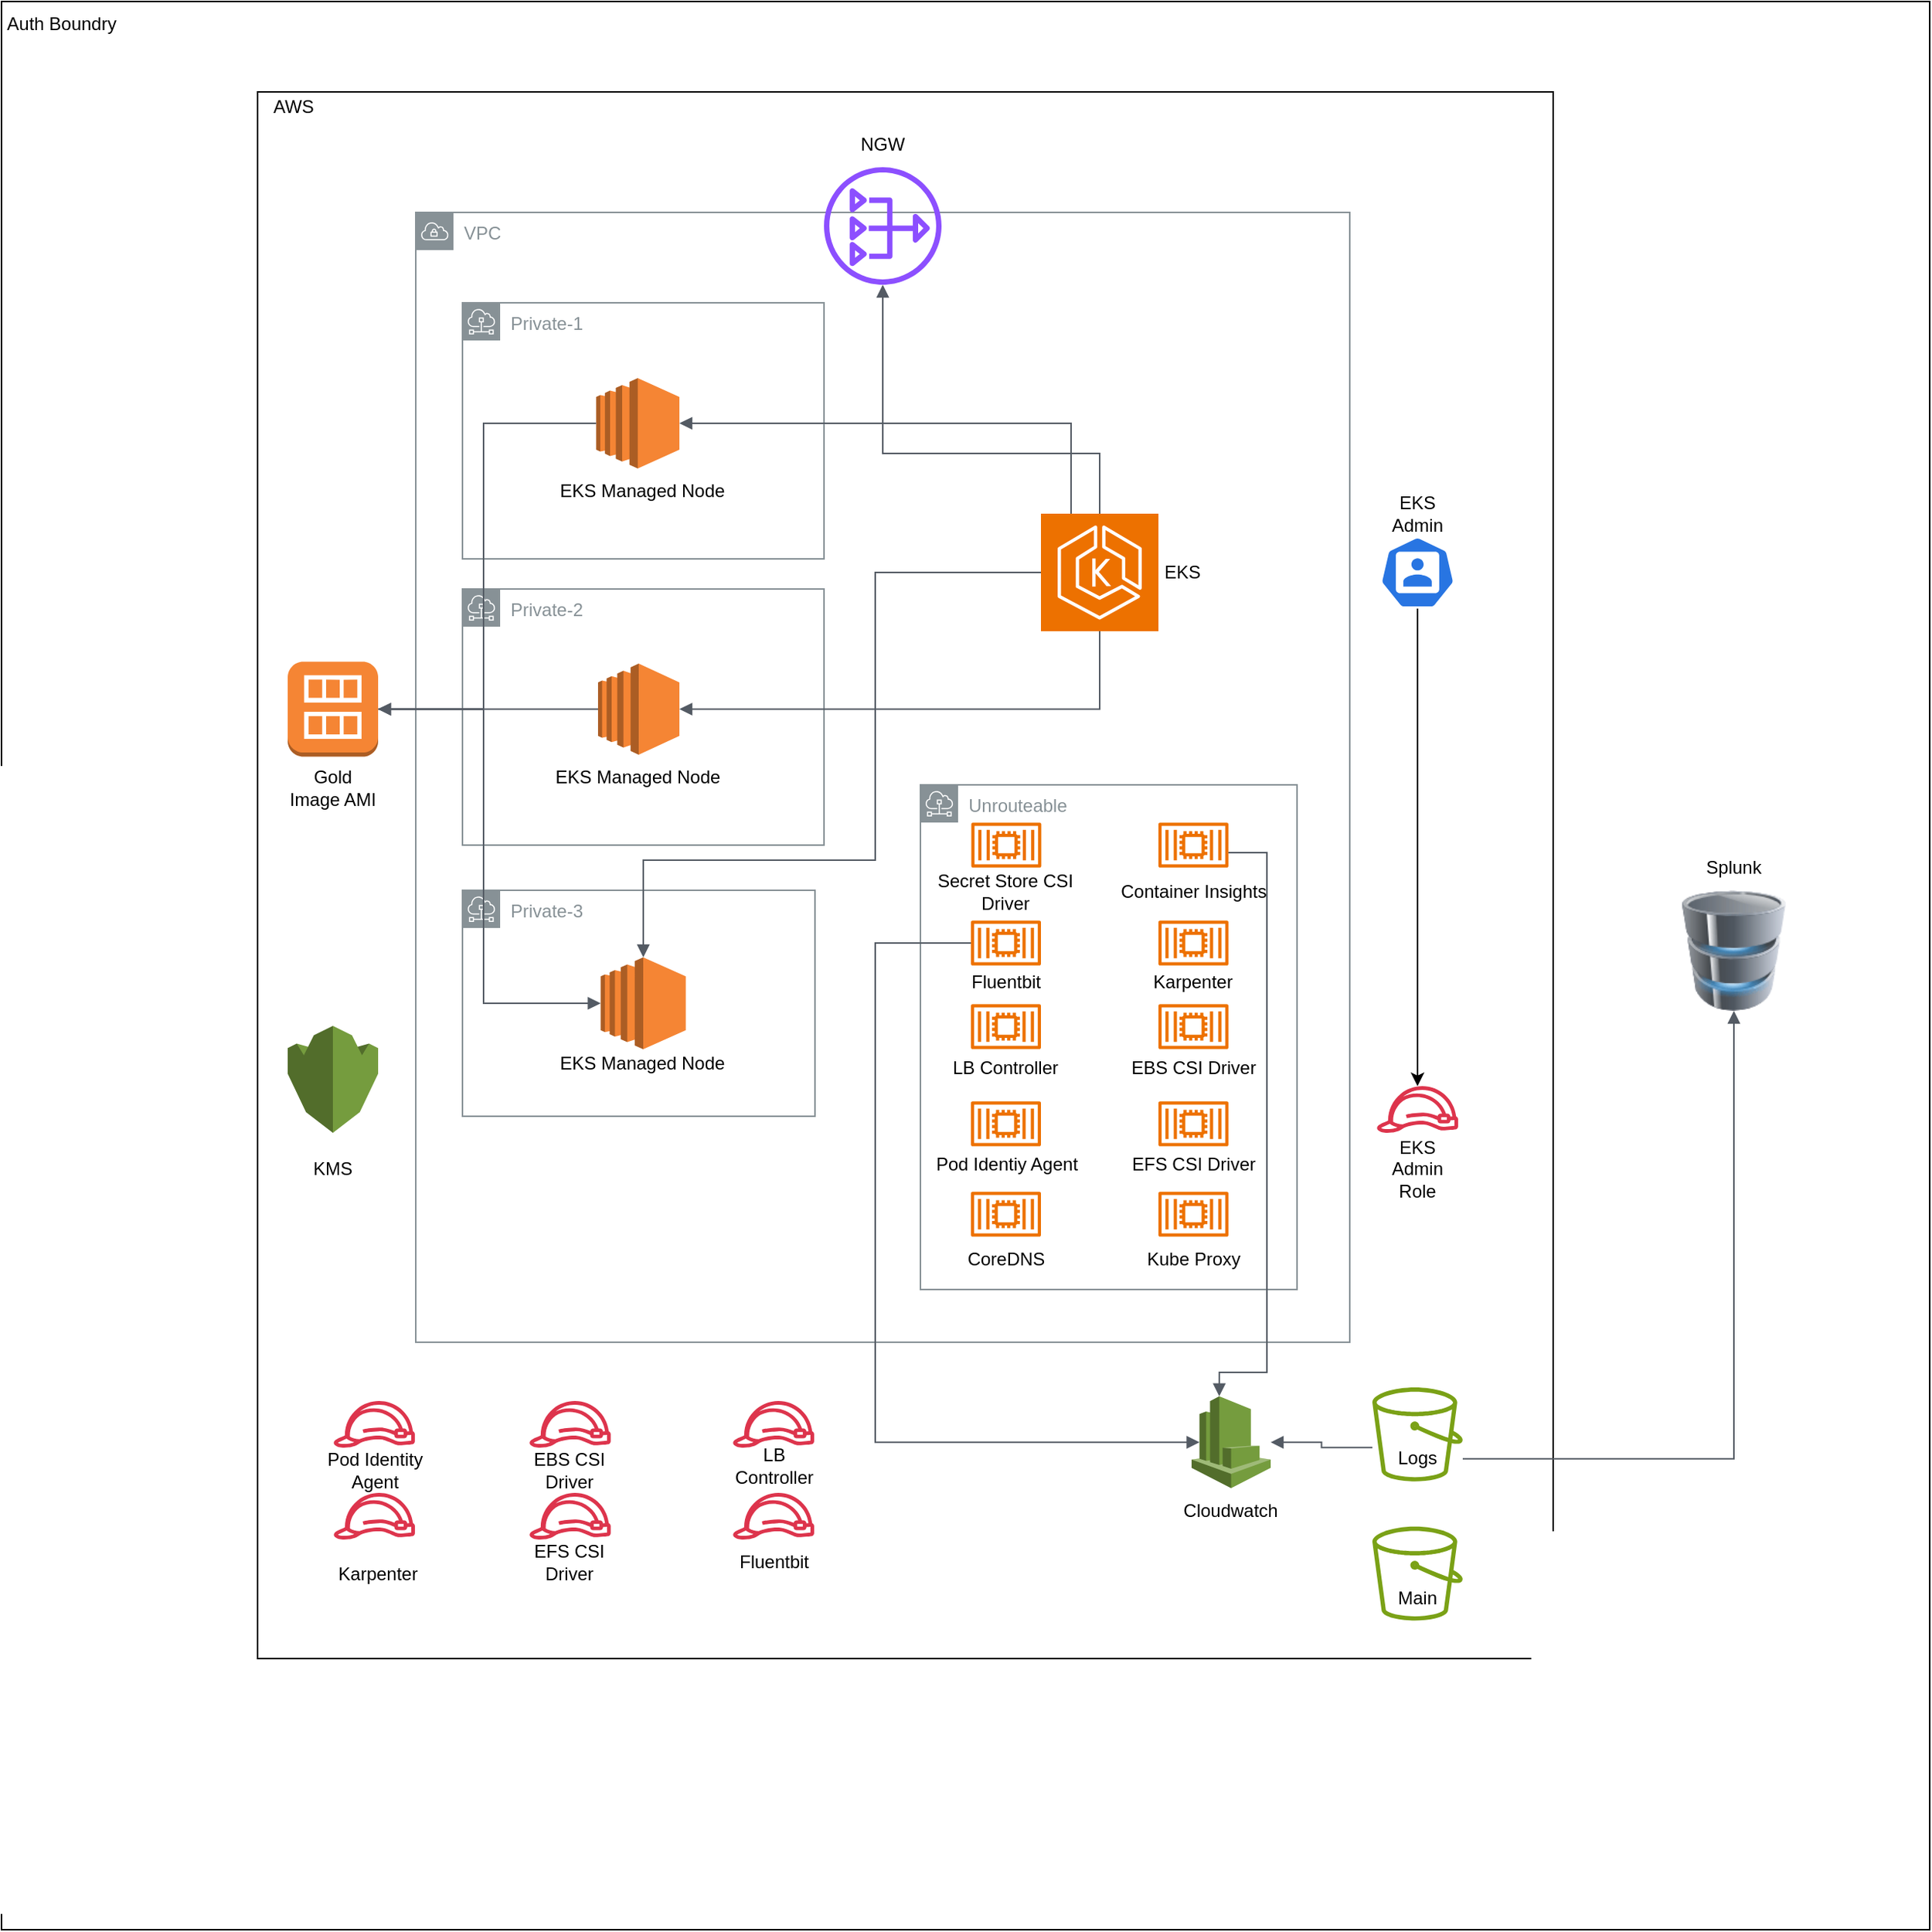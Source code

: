 <mxfile version="24.5.3" type="device">
  <diagram name="Page-1" id="e5kg5PGp0GOZCRDS-3kg">
    <mxGraphModel dx="2530" dy="2236" grid="1" gridSize="10" guides="1" tooltips="1" connect="1" arrows="1" fold="1" page="1" pageScale="1" pageWidth="850" pageHeight="1100" math="0" shadow="0">
      <root>
        <mxCell id="0" />
        <mxCell id="1" parent="0" />
        <mxCell id="WaI7bWhhHGH7RyJGUKFf-75" value="" style="whiteSpace=wrap;html=1;aspect=fixed;" vertex="1" parent="1">
          <mxGeometry x="-160" y="-40" width="1280" height="1280" as="geometry" />
        </mxCell>
        <mxCell id="WaI7bWhhHGH7RyJGUKFf-2" value="" style="rounded=0;whiteSpace=wrap;html=1;" vertex="1" parent="1">
          <mxGeometry x="10" y="20" width="860" height="1040" as="geometry" />
        </mxCell>
        <mxCell id="WaI7bWhhHGH7RyJGUKFf-3" value="VPC" style="sketch=0;outlineConnect=0;gradientColor=none;html=1;whiteSpace=wrap;fontSize=12;fontStyle=0;shape=mxgraph.aws4.group;grIcon=mxgraph.aws4.group_vpc;strokeColor=#879196;fillColor=none;verticalAlign=top;align=left;spacingLeft=30;fontColor=#879196;dashed=0;" vertex="1" parent="1">
          <mxGeometry x="115" y="100" width="620" height="750" as="geometry" />
        </mxCell>
        <mxCell id="WaI7bWhhHGH7RyJGUKFf-4" value="" style="sketch=0;outlineConnect=0;fontColor=#232F3E;gradientColor=none;fillColor=#8C4FFF;strokeColor=none;dashed=0;verticalLabelPosition=bottom;verticalAlign=top;align=center;html=1;fontSize=12;fontStyle=0;aspect=fixed;pointerEvents=1;shape=mxgraph.aws4.nat_gateway;" vertex="1" parent="1">
          <mxGeometry x="386" y="70" width="78" height="78" as="geometry" />
        </mxCell>
        <mxCell id="WaI7bWhhHGH7RyJGUKFf-6" value="Private-1" style="sketch=0;outlineConnect=0;gradientColor=none;html=1;whiteSpace=wrap;fontSize=12;fontStyle=0;shape=mxgraph.aws4.group;grIcon=mxgraph.aws4.group_subnet;strokeColor=#879196;fillColor=none;verticalAlign=top;align=left;spacingLeft=30;fontColor=#879196;dashed=0;" vertex="1" parent="1">
          <mxGeometry x="146" y="160" width="240" height="170" as="geometry" />
        </mxCell>
        <mxCell id="WaI7bWhhHGH7RyJGUKFf-7" value="Private-2" style="sketch=0;outlineConnect=0;gradientColor=none;html=1;whiteSpace=wrap;fontSize=12;fontStyle=0;shape=mxgraph.aws4.group;grIcon=mxgraph.aws4.group_subnet;strokeColor=#879196;fillColor=none;verticalAlign=top;align=left;spacingLeft=30;fontColor=#879196;dashed=0;" vertex="1" parent="1">
          <mxGeometry x="146" y="350" width="240" height="170" as="geometry" />
        </mxCell>
        <mxCell id="WaI7bWhhHGH7RyJGUKFf-8" value="Private-3" style="sketch=0;outlineConnect=0;gradientColor=none;html=1;whiteSpace=wrap;fontSize=12;fontStyle=0;shape=mxgraph.aws4.group;grIcon=mxgraph.aws4.group_subnet;strokeColor=#879196;fillColor=none;verticalAlign=top;align=left;spacingLeft=30;fontColor=#879196;dashed=0;" vertex="1" parent="1">
          <mxGeometry x="146" y="550" width="234" height="150" as="geometry" />
        </mxCell>
        <mxCell id="WaI7bWhhHGH7RyJGUKFf-9" value="Unrouteable" style="sketch=0;outlineConnect=0;gradientColor=none;html=1;whiteSpace=wrap;fontSize=12;fontStyle=0;shape=mxgraph.aws4.group;grIcon=mxgraph.aws4.group_subnet;strokeColor=#879196;fillColor=none;verticalAlign=top;align=left;spacingLeft=30;fontColor=#879196;dashed=0;" vertex="1" parent="1">
          <mxGeometry x="450" y="480" width="250" height="335" as="geometry" />
        </mxCell>
        <mxCell id="WaI7bWhhHGH7RyJGUKFf-10" value="" style="outlineConnect=0;dashed=0;verticalLabelPosition=bottom;verticalAlign=top;align=center;html=1;shape=mxgraph.aws3.ec2;fillColor=#F58534;gradientColor=none;" vertex="1" parent="1">
          <mxGeometry x="234.75" y="210" width="55.25" height="60" as="geometry" />
        </mxCell>
        <mxCell id="WaI7bWhhHGH7RyJGUKFf-11" value="" style="outlineConnect=0;dashed=0;verticalLabelPosition=bottom;verticalAlign=top;align=center;html=1;shape=mxgraph.aws3.ec2;fillColor=#F58534;gradientColor=none;" vertex="1" parent="1">
          <mxGeometry x="236" y="399.5" width="54" height="60.5" as="geometry" />
        </mxCell>
        <mxCell id="WaI7bWhhHGH7RyJGUKFf-12" value="" style="outlineConnect=0;dashed=0;verticalLabelPosition=bottom;verticalAlign=top;align=center;html=1;shape=mxgraph.aws3.ec2;fillColor=#F58534;gradientColor=none;" vertex="1" parent="1">
          <mxGeometry x="237.75" y="594.5" width="56.5" height="61" as="geometry" />
        </mxCell>
        <mxCell id="WaI7bWhhHGH7RyJGUKFf-13" value="" style="sketch=0;points=[[0,0,0],[0.25,0,0],[0.5,0,0],[0.75,0,0],[1,0,0],[0,1,0],[0.25,1,0],[0.5,1,0],[0.75,1,0],[1,1,0],[0,0.25,0],[0,0.5,0],[0,0.75,0],[1,0.25,0],[1,0.5,0],[1,0.75,0]];outlineConnect=0;fontColor=#232F3E;fillColor=#ED7100;strokeColor=#ffffff;dashed=0;verticalLabelPosition=bottom;verticalAlign=top;align=center;html=1;fontSize=12;fontStyle=0;aspect=fixed;shape=mxgraph.aws4.resourceIcon;resIcon=mxgraph.aws4.eks;" vertex="1" parent="1">
          <mxGeometry x="530" y="300" width="78" height="78" as="geometry" />
        </mxCell>
        <mxCell id="WaI7bWhhHGH7RyJGUKFf-14" value="" style="edgeStyle=orthogonalEdgeStyle;html=1;endArrow=none;elbow=vertical;startArrow=block;startFill=1;strokeColor=#545B64;rounded=0;" edge="1" parent="1" source="WaI7bWhhHGH7RyJGUKFf-4" target="WaI7bWhhHGH7RyJGUKFf-13">
          <mxGeometry width="100" relative="1" as="geometry">
            <mxPoint x="470" y="260" as="sourcePoint" />
            <mxPoint x="570" y="260" as="targetPoint" />
            <Array as="points">
              <mxPoint x="425" y="260" />
              <mxPoint x="569" y="260" />
            </Array>
          </mxGeometry>
        </mxCell>
        <mxCell id="WaI7bWhhHGH7RyJGUKFf-15" value="" style="edgeStyle=orthogonalEdgeStyle;html=1;endArrow=none;elbow=vertical;startArrow=block;startFill=1;strokeColor=#545B64;rounded=0;" edge="1" parent="1" source="WaI7bWhhHGH7RyJGUKFf-10" target="WaI7bWhhHGH7RyJGUKFf-13">
          <mxGeometry width="100" relative="1" as="geometry">
            <mxPoint x="400" y="350" as="sourcePoint" />
            <mxPoint x="500" y="350" as="targetPoint" />
            <Array as="points">
              <mxPoint x="550" y="240" />
            </Array>
          </mxGeometry>
        </mxCell>
        <mxCell id="WaI7bWhhHGH7RyJGUKFf-16" value="" style="edgeStyle=orthogonalEdgeStyle;html=1;endArrow=none;elbow=vertical;startArrow=block;startFill=1;strokeColor=#545B64;rounded=0;" edge="1" parent="1" source="WaI7bWhhHGH7RyJGUKFf-11" target="WaI7bWhhHGH7RyJGUKFf-13">
          <mxGeometry width="100" relative="1" as="geometry">
            <mxPoint x="400" y="380" as="sourcePoint" />
            <mxPoint x="500" y="380" as="targetPoint" />
          </mxGeometry>
        </mxCell>
        <mxCell id="WaI7bWhhHGH7RyJGUKFf-17" value="" style="edgeStyle=orthogonalEdgeStyle;html=1;endArrow=none;elbow=vertical;startArrow=block;startFill=1;strokeColor=#545B64;rounded=0;entryX=0;entryY=0.5;entryDx=0;entryDy=0;entryPerimeter=0;" edge="1" parent="1" source="WaI7bWhhHGH7RyJGUKFf-12" target="WaI7bWhhHGH7RyJGUKFf-13">
          <mxGeometry width="100" relative="1" as="geometry">
            <mxPoint x="420" y="400" as="sourcePoint" />
            <mxPoint x="520" y="400" as="targetPoint" />
            <Array as="points">
              <mxPoint x="266" y="530" />
              <mxPoint x="420" y="530" />
              <mxPoint x="420" y="339" />
            </Array>
          </mxGeometry>
        </mxCell>
        <mxCell id="WaI7bWhhHGH7RyJGUKFf-19" value="&lt;div&gt;&lt;br&gt;&lt;/div&gt;&lt;div&gt;&lt;br&gt;&lt;/div&gt;" style="edgeLabel;html=1;align=center;verticalAlign=middle;resizable=0;points=[];" vertex="1" connectable="0" parent="WaI7bWhhHGH7RyJGUKFf-17">
          <mxGeometry x="0.888" y="-1" relative="1" as="geometry">
            <mxPoint as="offset" />
          </mxGeometry>
        </mxCell>
        <mxCell id="WaI7bWhhHGH7RyJGUKFf-20" value="" style="sketch=0;outlineConnect=0;fontColor=#232F3E;gradientColor=none;fillColor=#ED7100;strokeColor=none;dashed=0;verticalLabelPosition=bottom;verticalAlign=top;align=center;html=1;fontSize=12;fontStyle=0;aspect=fixed;pointerEvents=1;shape=mxgraph.aws4.container_2;" vertex="1" parent="1">
          <mxGeometry x="483.55" y="570" width="46.45" height="30" as="geometry" />
        </mxCell>
        <mxCell id="WaI7bWhhHGH7RyJGUKFf-21" value="" style="sketch=0;outlineConnect=0;fontColor=#232F3E;gradientColor=none;fillColor=#ED7100;strokeColor=none;dashed=0;verticalLabelPosition=bottom;verticalAlign=top;align=center;html=1;fontSize=12;fontStyle=0;aspect=fixed;pointerEvents=1;shape=mxgraph.aws4.container_2;" vertex="1" parent="1">
          <mxGeometry x="608" y="570" width="46.45" height="30" as="geometry" />
        </mxCell>
        <mxCell id="WaI7bWhhHGH7RyJGUKFf-22" value="" style="sketch=0;outlineConnect=0;fontColor=#232F3E;gradientColor=none;fillColor=#ED7100;strokeColor=none;dashed=0;verticalLabelPosition=bottom;verticalAlign=top;align=center;html=1;fontSize=12;fontStyle=0;aspect=fixed;pointerEvents=1;shape=mxgraph.aws4.container_2;" vertex="1" parent="1">
          <mxGeometry x="483.55" y="625.5" width="46.45" height="30" as="geometry" />
        </mxCell>
        <mxCell id="WaI7bWhhHGH7RyJGUKFf-23" value="" style="sketch=0;outlineConnect=0;fontColor=#232F3E;gradientColor=none;fillColor=#ED7100;strokeColor=none;dashed=0;verticalLabelPosition=bottom;verticalAlign=top;align=center;html=1;fontSize=12;fontStyle=0;aspect=fixed;pointerEvents=1;shape=mxgraph.aws4.container_2;" vertex="1" parent="1">
          <mxGeometry x="608" y="625.5" width="46.45" height="30" as="geometry" />
        </mxCell>
        <mxCell id="WaI7bWhhHGH7RyJGUKFf-24" value="" style="sketch=0;outlineConnect=0;fontColor=#232F3E;gradientColor=none;fillColor=#ED7100;strokeColor=none;dashed=0;verticalLabelPosition=bottom;verticalAlign=top;align=center;html=1;fontSize=12;fontStyle=0;aspect=fixed;pointerEvents=1;shape=mxgraph.aws4.container_2;" vertex="1" parent="1">
          <mxGeometry x="483.55" y="690" width="46.45" height="30" as="geometry" />
        </mxCell>
        <mxCell id="WaI7bWhhHGH7RyJGUKFf-25" value="" style="sketch=0;outlineConnect=0;fontColor=#232F3E;gradientColor=none;fillColor=#ED7100;strokeColor=none;dashed=0;verticalLabelPosition=bottom;verticalAlign=top;align=center;html=1;fontSize=12;fontStyle=0;aspect=fixed;pointerEvents=1;shape=mxgraph.aws4.container_2;" vertex="1" parent="1">
          <mxGeometry x="608" y="690" width="46.45" height="30" as="geometry" />
        </mxCell>
        <mxCell id="WaI7bWhhHGH7RyJGUKFf-26" value="" style="sketch=0;outlineConnect=0;fontColor=#232F3E;gradientColor=none;fillColor=#ED7100;strokeColor=none;dashed=0;verticalLabelPosition=bottom;verticalAlign=top;align=center;html=1;fontSize=12;fontStyle=0;aspect=fixed;pointerEvents=1;shape=mxgraph.aws4.container_2;" vertex="1" parent="1">
          <mxGeometry x="608" y="750" width="46.45" height="30" as="geometry" />
        </mxCell>
        <mxCell id="WaI7bWhhHGH7RyJGUKFf-27" value="" style="sketch=0;outlineConnect=0;fontColor=#232F3E;gradientColor=none;fillColor=#ED7100;strokeColor=none;dashed=0;verticalLabelPosition=bottom;verticalAlign=top;align=center;html=1;fontSize=12;fontStyle=0;aspect=fixed;pointerEvents=1;shape=mxgraph.aws4.container_2;" vertex="1" parent="1">
          <mxGeometry x="483.55" y="750" width="46.45" height="30" as="geometry" />
        </mxCell>
        <mxCell id="WaI7bWhhHGH7RyJGUKFf-28" value="" style="sketch=0;outlineConnect=0;fontColor=#232F3E;gradientColor=none;fillColor=#7AA116;strokeColor=none;dashed=0;verticalLabelPosition=bottom;verticalAlign=top;align=center;html=1;fontSize=12;fontStyle=0;aspect=fixed;pointerEvents=1;shape=mxgraph.aws4.bucket;" vertex="1" parent="1">
          <mxGeometry x="750" y="972.4" width="60" height="62.4" as="geometry" />
        </mxCell>
        <mxCell id="WaI7bWhhHGH7RyJGUKFf-29" value="" style="sketch=0;outlineConnect=0;fontColor=#232F3E;gradientColor=none;fillColor=#7AA116;strokeColor=none;dashed=0;verticalLabelPosition=bottom;verticalAlign=top;align=center;html=1;fontSize=12;fontStyle=0;aspect=fixed;pointerEvents=1;shape=mxgraph.aws4.bucket;" vertex="1" parent="1">
          <mxGeometry x="750" y="880" width="60" height="62.4" as="geometry" />
        </mxCell>
        <mxCell id="WaI7bWhhHGH7RyJGUKFf-30" value="&lt;div&gt;Logs&lt;/div&gt;" style="text;html=1;align=center;verticalAlign=middle;whiteSpace=wrap;rounded=0;" vertex="1" parent="1">
          <mxGeometry x="750" y="912.4" width="60" height="30" as="geometry" />
        </mxCell>
        <mxCell id="WaI7bWhhHGH7RyJGUKFf-31" value="&lt;div&gt;Main&lt;/div&gt;" style="text;html=1;align=center;verticalAlign=middle;whiteSpace=wrap;rounded=0;" vertex="1" parent="1">
          <mxGeometry x="750" y="1004.8" width="60" height="30" as="geometry" />
        </mxCell>
        <mxCell id="WaI7bWhhHGH7RyJGUKFf-33" value="" style="sketch=0;outlineConnect=0;fontColor=#232F3E;gradientColor=none;fillColor=#DD344C;strokeColor=none;dashed=0;verticalLabelPosition=bottom;verticalAlign=top;align=center;html=1;fontSize=12;fontStyle=0;aspect=fixed;pointerEvents=1;shape=mxgraph.aws4.role;" vertex="1" parent="1">
          <mxGeometry x="60" y="889" width="54.95" height="31" as="geometry" />
        </mxCell>
        <mxCell id="WaI7bWhhHGH7RyJGUKFf-34" value="" style="sketch=0;outlineConnect=0;fontColor=#232F3E;gradientColor=none;fillColor=#DD344C;strokeColor=none;dashed=0;verticalLabelPosition=bottom;verticalAlign=top;align=center;html=1;fontSize=12;fontStyle=0;aspect=fixed;pointerEvents=1;shape=mxgraph.aws4.role;" vertex="1" parent="1">
          <mxGeometry x="60.05" y="950" width="54.95" height="31" as="geometry" />
        </mxCell>
        <mxCell id="WaI7bWhhHGH7RyJGUKFf-35" value="" style="sketch=0;outlineConnect=0;fontColor=#232F3E;gradientColor=none;fillColor=#DD344C;strokeColor=none;dashed=0;verticalLabelPosition=bottom;verticalAlign=top;align=center;html=1;fontSize=12;fontStyle=0;aspect=fixed;pointerEvents=1;shape=mxgraph.aws4.role;" vertex="1" parent="1">
          <mxGeometry x="190" y="889" width="54.95" height="31" as="geometry" />
        </mxCell>
        <mxCell id="WaI7bWhhHGH7RyJGUKFf-36" value="" style="sketch=0;outlineConnect=0;fontColor=#232F3E;gradientColor=none;fillColor=#DD344C;strokeColor=none;dashed=0;verticalLabelPosition=bottom;verticalAlign=top;align=center;html=1;fontSize=12;fontStyle=0;aspect=fixed;pointerEvents=1;shape=mxgraph.aws4.role;" vertex="1" parent="1">
          <mxGeometry x="190" y="950" width="54.95" height="31" as="geometry" />
        </mxCell>
        <mxCell id="WaI7bWhhHGH7RyJGUKFf-37" value="" style="sketch=0;outlineConnect=0;fontColor=#232F3E;gradientColor=none;fillColor=#DD344C;strokeColor=none;dashed=0;verticalLabelPosition=bottom;verticalAlign=top;align=center;html=1;fontSize=12;fontStyle=0;aspect=fixed;pointerEvents=1;shape=mxgraph.aws4.role;" vertex="1" parent="1">
          <mxGeometry x="325.05" y="889" width="54.95" height="31" as="geometry" />
        </mxCell>
        <mxCell id="WaI7bWhhHGH7RyJGUKFf-38" value="" style="sketch=0;outlineConnect=0;fontColor=#232F3E;gradientColor=none;fillColor=#DD344C;strokeColor=none;dashed=0;verticalLabelPosition=bottom;verticalAlign=top;align=center;html=1;fontSize=12;fontStyle=0;aspect=fixed;pointerEvents=1;shape=mxgraph.aws4.role;" vertex="1" parent="1">
          <mxGeometry x="325.05" y="950" width="54.95" height="31" as="geometry" />
        </mxCell>
        <mxCell id="WaI7bWhhHGH7RyJGUKFf-39" value="" style="sketch=0;outlineConnect=0;fontColor=#232F3E;gradientColor=none;fillColor=#DD344C;strokeColor=none;dashed=0;verticalLabelPosition=bottom;verticalAlign=top;align=center;html=1;fontSize=12;fontStyle=0;aspect=fixed;pointerEvents=1;shape=mxgraph.aws4.role;" vertex="1" parent="1">
          <mxGeometry x="752.53" y="680" width="54.95" height="31" as="geometry" />
        </mxCell>
        <mxCell id="WaI7bWhhHGH7RyJGUKFf-41" style="edgeStyle=orthogonalEdgeStyle;rounded=0;orthogonalLoop=1;jettySize=auto;html=1;" edge="1" parent="1" source="WaI7bWhhHGH7RyJGUKFf-40" target="WaI7bWhhHGH7RyJGUKFf-39">
          <mxGeometry relative="1" as="geometry" />
        </mxCell>
        <mxCell id="WaI7bWhhHGH7RyJGUKFf-40" value="" style="aspect=fixed;sketch=0;html=1;dashed=0;whitespace=wrap;verticalLabelPosition=bottom;verticalAlign=top;fillColor=#2875E2;strokeColor=#ffffff;points=[[0.005,0.63,0],[0.1,0.2,0],[0.9,0.2,0],[0.5,0,0],[0.995,0.63,0],[0.72,0.99,0],[0.5,1,0],[0.28,0.99,0]];shape=mxgraph.kubernetes.icon2;prIcon=user" vertex="1" parent="1">
          <mxGeometry x="755" y="315" width="50" height="48" as="geometry" />
        </mxCell>
        <mxCell id="WaI7bWhhHGH7RyJGUKFf-42" value="&lt;div&gt;EKS Admin&lt;/div&gt;" style="text;html=1;align=center;verticalAlign=middle;whiteSpace=wrap;rounded=0;" vertex="1" parent="1">
          <mxGeometry x="750" y="285" width="60" height="30" as="geometry" />
        </mxCell>
        <mxCell id="WaI7bWhhHGH7RyJGUKFf-43" value="EKS Admin Role" style="text;html=1;align=center;verticalAlign=middle;whiteSpace=wrap;rounded=0;" vertex="1" parent="1">
          <mxGeometry x="750" y="720" width="60" height="30" as="geometry" />
        </mxCell>
        <mxCell id="WaI7bWhhHGH7RyJGUKFf-44" value="Pod Identity Agent" style="text;html=1;align=center;verticalAlign=middle;whiteSpace=wrap;rounded=0;" vertex="1" parent="1">
          <mxGeometry x="42.53" y="924.5" width="90" height="21" as="geometry" />
        </mxCell>
        <mxCell id="WaI7bWhhHGH7RyJGUKFf-45" value="Karpenter" style="text;html=1;align=center;verticalAlign=middle;whiteSpace=wrap;rounded=0;" vertex="1" parent="1">
          <mxGeometry x="60" y="989" width="60" height="30" as="geometry" />
        </mxCell>
        <mxCell id="WaI7bWhhHGH7RyJGUKFf-46" value="EBS CSI Driver" style="text;html=1;align=center;verticalAlign=middle;whiteSpace=wrap;rounded=0;" vertex="1" parent="1">
          <mxGeometry x="187.47" y="920" width="60" height="30" as="geometry" />
        </mxCell>
        <mxCell id="WaI7bWhhHGH7RyJGUKFf-47" value="EFS CSI Driver" style="text;html=1;align=center;verticalAlign=middle;whiteSpace=wrap;rounded=0;" vertex="1" parent="1">
          <mxGeometry x="187.47" y="981" width="60" height="30" as="geometry" />
        </mxCell>
        <mxCell id="WaI7bWhhHGH7RyJGUKFf-48" value="LB Controller" style="text;html=1;align=center;verticalAlign=middle;whiteSpace=wrap;rounded=0;" vertex="1" parent="1">
          <mxGeometry x="322.52" y="916.9" width="60" height="30" as="geometry" />
        </mxCell>
        <mxCell id="WaI7bWhhHGH7RyJGUKFf-49" value="Fluentbit" style="text;html=1;align=center;verticalAlign=middle;whiteSpace=wrap;rounded=0;" vertex="1" parent="1">
          <mxGeometry x="322.52" y="981" width="60" height="30" as="geometry" />
        </mxCell>
        <mxCell id="WaI7bWhhHGH7RyJGUKFf-50" value="" style="outlineConnect=0;dashed=0;verticalLabelPosition=bottom;verticalAlign=top;align=center;html=1;shape=mxgraph.aws3.cloudwatch;fillColor=#759C3E;gradientColor=none;" vertex="1" parent="1">
          <mxGeometry x="630" y="885.9" width="52.5" height="61" as="geometry" />
        </mxCell>
        <mxCell id="WaI7bWhhHGH7RyJGUKFf-51" value="Cloudwatch" style="text;html=1;align=center;verticalAlign=middle;whiteSpace=wrap;rounded=0;" vertex="1" parent="1">
          <mxGeometry x="626.25" y="946.9" width="60" height="30" as="geometry" />
        </mxCell>
        <mxCell id="WaI7bWhhHGH7RyJGUKFf-52" value="AWS" style="text;html=1;align=center;verticalAlign=middle;whiteSpace=wrap;rounded=0;" vertex="1" parent="1">
          <mxGeometry y="20" width="67.53" height="20" as="geometry" />
        </mxCell>
        <mxCell id="WaI7bWhhHGH7RyJGUKFf-53" value="Fluentbit" style="text;html=1;align=center;verticalAlign=middle;whiteSpace=wrap;rounded=0;" vertex="1" parent="1">
          <mxGeometry x="477" y="596" width="60" height="30" as="geometry" />
        </mxCell>
        <mxCell id="WaI7bWhhHGH7RyJGUKFf-54" value="Karpenter" style="text;html=1;align=center;verticalAlign=middle;whiteSpace=wrap;rounded=0;" vertex="1" parent="1">
          <mxGeometry x="601.22" y="596" width="60" height="30" as="geometry" />
        </mxCell>
        <mxCell id="WaI7bWhhHGH7RyJGUKFf-55" value="LB Controller" style="text;html=1;align=center;verticalAlign=middle;whiteSpace=wrap;rounded=0;" vertex="1" parent="1">
          <mxGeometry x="470.28" y="655.5" width="73" height="24.5" as="geometry" />
        </mxCell>
        <mxCell id="WaI7bWhhHGH7RyJGUKFf-56" value="EBS CSI Driver" style="text;html=1;align=center;verticalAlign=middle;whiteSpace=wrap;rounded=0;" vertex="1" parent="1">
          <mxGeometry x="583.58" y="655.5" width="95.28" height="24.5" as="geometry" />
        </mxCell>
        <mxCell id="WaI7bWhhHGH7RyJGUKFf-57" value="EFS CSI Driver" style="text;html=1;align=center;verticalAlign=middle;whiteSpace=wrap;rounded=0;" vertex="1" parent="1">
          <mxGeometry x="583.58" y="720" width="95.28" height="24.5" as="geometry" />
        </mxCell>
        <mxCell id="WaI7bWhhHGH7RyJGUKFf-58" value="Pod Identiy Agent" style="text;html=1;align=center;verticalAlign=middle;whiteSpace=wrap;rounded=0;" vertex="1" parent="1">
          <mxGeometry x="456.57" y="722.25" width="100.86" height="20" as="geometry" />
        </mxCell>
        <mxCell id="WaI7bWhhHGH7RyJGUKFf-59" value="CoreDNS" style="text;html=1;align=center;verticalAlign=middle;whiteSpace=wrap;rounded=0;" vertex="1" parent="1">
          <mxGeometry x="476.78" y="780" width="60" height="30" as="geometry" />
        </mxCell>
        <mxCell id="WaI7bWhhHGH7RyJGUKFf-60" value="Kube Proxy" style="text;html=1;align=center;verticalAlign=middle;whiteSpace=wrap;rounded=0;" vertex="1" parent="1">
          <mxGeometry x="596.83" y="780" width="68.77" height="30" as="geometry" />
        </mxCell>
        <mxCell id="WaI7bWhhHGH7RyJGUKFf-62" value="" style="edgeStyle=orthogonalEdgeStyle;html=1;endArrow=none;elbow=vertical;startArrow=block;startFill=1;strokeColor=#545B64;rounded=0;entryX=0;entryY=0.25;entryDx=0;entryDy=0;" edge="1" parent="1" source="WaI7bWhhHGH7RyJGUKFf-50" target="WaI7bWhhHGH7RyJGUKFf-30">
          <mxGeometry width="100" relative="1" as="geometry">
            <mxPoint x="640" y="1010" as="sourcePoint" />
            <mxPoint x="740" y="1010" as="targetPoint" />
          </mxGeometry>
        </mxCell>
        <mxCell id="WaI7bWhhHGH7RyJGUKFf-64" value="" style="image;html=1;image=img/lib/clip_art/computers/Database_128x128.png" vertex="1" parent="1">
          <mxGeometry x="950" y="550" width="80" height="80" as="geometry" />
        </mxCell>
        <mxCell id="WaI7bWhhHGH7RyJGUKFf-65" value="" style="edgeStyle=orthogonalEdgeStyle;html=1;endArrow=none;elbow=vertical;startArrow=block;startFill=1;strokeColor=#545B64;rounded=0;entryX=1;entryY=0.5;entryDx=0;entryDy=0;" edge="1" parent="1" source="WaI7bWhhHGH7RyJGUKFf-64" target="WaI7bWhhHGH7RyJGUKFf-30">
          <mxGeometry width="100" relative="1" as="geometry">
            <mxPoint x="620" y="1020" as="sourcePoint" />
            <mxPoint x="720" y="1020" as="targetPoint" />
            <Array as="points">
              <mxPoint x="990" y="927" />
            </Array>
          </mxGeometry>
        </mxCell>
        <mxCell id="WaI7bWhhHGH7RyJGUKFf-66" value="Splunk" style="text;html=1;align=center;verticalAlign=middle;whiteSpace=wrap;rounded=0;" vertex="1" parent="1">
          <mxGeometry x="960" y="520" width="60" height="30" as="geometry" />
        </mxCell>
        <mxCell id="WaI7bWhhHGH7RyJGUKFf-68" value="" style="outlineConnect=0;dashed=0;verticalLabelPosition=bottom;verticalAlign=top;align=center;html=1;shape=mxgraph.aws3.kms;fillColor=#759C3E;gradientColor=none;" vertex="1" parent="1">
          <mxGeometry x="30" y="640" width="60" height="71" as="geometry" />
        </mxCell>
        <mxCell id="WaI7bWhhHGH7RyJGUKFf-69" value="KMS" style="text;html=1;align=center;verticalAlign=middle;whiteSpace=wrap;rounded=0;" vertex="1" parent="1">
          <mxGeometry x="30" y="720" width="60" height="30" as="geometry" />
        </mxCell>
        <mxCell id="WaI7bWhhHGH7RyJGUKFf-70" value="EKS Managed Node" style="text;html=1;align=center;verticalAlign=middle;whiteSpace=wrap;rounded=0;" vertex="1" parent="1">
          <mxGeometry x="205.44" y="270" width="121.12" height="30" as="geometry" />
        </mxCell>
        <mxCell id="WaI7bWhhHGH7RyJGUKFf-73" value="EKS" style="text;html=1;align=center;verticalAlign=middle;whiteSpace=wrap;rounded=0;" vertex="1" parent="1">
          <mxGeometry x="594" y="324" width="60" height="30" as="geometry" />
        </mxCell>
        <mxCell id="WaI7bWhhHGH7RyJGUKFf-74" value="NGW" style="text;html=1;align=center;verticalAlign=middle;whiteSpace=wrap;rounded=0;" vertex="1" parent="1">
          <mxGeometry x="395" y="40" width="60" height="30" as="geometry" />
        </mxCell>
        <mxCell id="WaI7bWhhHGH7RyJGUKFf-76" value="Auth Boundry" style="text;html=1;align=center;verticalAlign=middle;whiteSpace=wrap;rounded=0;" vertex="1" parent="1">
          <mxGeometry x="-160" y="-40" width="80" height="30" as="geometry" />
        </mxCell>
        <mxCell id="WaI7bWhhHGH7RyJGUKFf-77" value="EKS Managed Node" style="text;html=1;align=center;verticalAlign=middle;whiteSpace=wrap;rounded=0;" vertex="1" parent="1">
          <mxGeometry x="202.44" y="460" width="121.12" height="30" as="geometry" />
        </mxCell>
        <mxCell id="WaI7bWhhHGH7RyJGUKFf-78" value="EKS Managed Node" style="text;html=1;align=center;verticalAlign=middle;whiteSpace=wrap;rounded=0;" vertex="1" parent="1">
          <mxGeometry x="205.44" y="650" width="121.12" height="30" as="geometry" />
        </mxCell>
        <mxCell id="WaI7bWhhHGH7RyJGUKFf-79" value="" style="outlineConnect=0;dashed=0;verticalLabelPosition=bottom;verticalAlign=top;align=center;html=1;shape=mxgraph.aws3.ami;fillColor=#F58534;gradientColor=none;" vertex="1" parent="1">
          <mxGeometry x="30" y="398.25" width="60" height="63" as="geometry" />
        </mxCell>
        <mxCell id="WaI7bWhhHGH7RyJGUKFf-80" value="Gold Image AMI" style="text;html=1;align=center;verticalAlign=middle;whiteSpace=wrap;rounded=0;" vertex="1" parent="1">
          <mxGeometry x="30" y="466.5" width="60" height="30" as="geometry" />
        </mxCell>
        <mxCell id="WaI7bWhhHGH7RyJGUKFf-81" value="" style="edgeStyle=orthogonalEdgeStyle;html=1;endArrow=none;elbow=vertical;startArrow=block;startFill=1;strokeColor=#545B64;rounded=0;entryX=0;entryY=0.5;entryDx=0;entryDy=0;entryPerimeter=0;exitX=1;exitY=0.5;exitDx=0;exitDy=0;exitPerimeter=0;" edge="1" parent="1" source="WaI7bWhhHGH7RyJGUKFf-79" target="WaI7bWhhHGH7RyJGUKFf-10">
          <mxGeometry width="100" relative="1" as="geometry">
            <mxPoint x="120" y="240" as="sourcePoint" />
            <mxPoint x="220" y="240" as="targetPoint" />
            <Array as="points">
              <mxPoint x="160" y="430" />
              <mxPoint x="160" y="240" />
            </Array>
          </mxGeometry>
        </mxCell>
        <mxCell id="WaI7bWhhHGH7RyJGUKFf-82" value="" style="edgeStyle=orthogonalEdgeStyle;html=1;endArrow=none;elbow=vertical;startArrow=block;startFill=1;strokeColor=#545B64;rounded=0;entryX=0;entryY=0.5;entryDx=0;entryDy=0;entryPerimeter=0;exitX=1;exitY=0.5;exitDx=0;exitDy=0;exitPerimeter=0;" edge="1" parent="1" source="WaI7bWhhHGH7RyJGUKFf-79" target="WaI7bWhhHGH7RyJGUKFf-11">
          <mxGeometry width="100" relative="1" as="geometry">
            <mxPoint x="130" y="450" as="sourcePoint" />
            <mxPoint x="230" y="450" as="targetPoint" />
          </mxGeometry>
        </mxCell>
        <mxCell id="WaI7bWhhHGH7RyJGUKFf-83" value="" style="edgeStyle=orthogonalEdgeStyle;html=1;endArrow=none;elbow=vertical;startArrow=block;startFill=1;strokeColor=#545B64;rounded=0;exitX=0;exitY=0.5;exitDx=0;exitDy=0;exitPerimeter=0;entryX=1;entryY=0.5;entryDx=0;entryDy=0;entryPerimeter=0;" edge="1" parent="1" source="WaI7bWhhHGH7RyJGUKFf-12" target="WaI7bWhhHGH7RyJGUKFf-79">
          <mxGeometry width="100" relative="1" as="geometry">
            <mxPoint x="46" y="625" as="sourcePoint" />
            <mxPoint x="46" y="625" as="targetPoint" />
            <Array as="points">
              <mxPoint x="160" y="625" />
              <mxPoint x="160" y="430" />
            </Array>
          </mxGeometry>
        </mxCell>
        <mxCell id="WaI7bWhhHGH7RyJGUKFf-84" value="" style="edgeStyle=orthogonalEdgeStyle;html=1;endArrow=none;elbow=vertical;startArrow=block;startFill=1;strokeColor=#545B64;rounded=0;exitX=0.1;exitY=0.5;exitDx=0;exitDy=0;exitPerimeter=0;" edge="1" parent="1" source="WaI7bWhhHGH7RyJGUKFf-50" target="WaI7bWhhHGH7RyJGUKFf-20">
          <mxGeometry width="100" relative="1" as="geometry">
            <mxPoint x="490" y="900" as="sourcePoint" />
            <mxPoint x="590" y="900" as="targetPoint" />
            <Array as="points">
              <mxPoint x="420" y="916" />
              <mxPoint x="420" y="585" />
            </Array>
          </mxGeometry>
        </mxCell>
        <mxCell id="WaI7bWhhHGH7RyJGUKFf-85" value="" style="sketch=0;outlineConnect=0;fontColor=#232F3E;gradientColor=none;fillColor=#ED7100;strokeColor=none;dashed=0;verticalLabelPosition=bottom;verticalAlign=top;align=center;html=1;fontSize=12;fontStyle=0;aspect=fixed;pointerEvents=1;shape=mxgraph.aws4.container_2;" vertex="1" parent="1">
          <mxGeometry x="607.99" y="505" width="46.45" height="30" as="geometry" />
        </mxCell>
        <mxCell id="WaI7bWhhHGH7RyJGUKFf-86" value="Container Insights" style="text;html=1;align=center;verticalAlign=middle;whiteSpace=wrap;rounded=0;" vertex="1" parent="1">
          <mxGeometry x="580.72" y="533" width="101" height="35" as="geometry" />
        </mxCell>
        <mxCell id="WaI7bWhhHGH7RyJGUKFf-87" value="" style="edgeStyle=orthogonalEdgeStyle;html=1;endArrow=none;elbow=vertical;startArrow=block;startFill=1;strokeColor=#545B64;rounded=0;exitX=0.35;exitY=0;exitDx=0;exitDy=0;exitPerimeter=0;" edge="1" parent="1" source="WaI7bWhhHGH7RyJGUKFf-50" target="WaI7bWhhHGH7RyJGUKFf-85">
          <mxGeometry width="100" relative="1" as="geometry">
            <mxPoint x="500" y="970" as="sourcePoint" />
            <mxPoint x="600" y="970" as="targetPoint" />
            <Array as="points">
              <mxPoint x="648" y="870" />
              <mxPoint x="680" y="870" />
              <mxPoint x="680" y="525" />
            </Array>
          </mxGeometry>
        </mxCell>
        <mxCell id="WaI7bWhhHGH7RyJGUKFf-88" value="" style="sketch=0;outlineConnect=0;fontColor=#232F3E;gradientColor=none;fillColor=#ED7100;strokeColor=none;dashed=0;verticalLabelPosition=bottom;verticalAlign=top;align=center;html=1;fontSize=12;fontStyle=0;aspect=fixed;pointerEvents=1;shape=mxgraph.aws4.container_2;" vertex="1" parent="1">
          <mxGeometry x="483.77" y="505" width="46.45" height="30" as="geometry" />
        </mxCell>
        <mxCell id="WaI7bWhhHGH7RyJGUKFf-89" value="Secret Store CSI Driver" style="text;html=1;align=center;verticalAlign=middle;whiteSpace=wrap;rounded=0;" vertex="1" parent="1">
          <mxGeometry x="456.27" y="533" width="101" height="35" as="geometry" />
        </mxCell>
      </root>
    </mxGraphModel>
  </diagram>
</mxfile>
